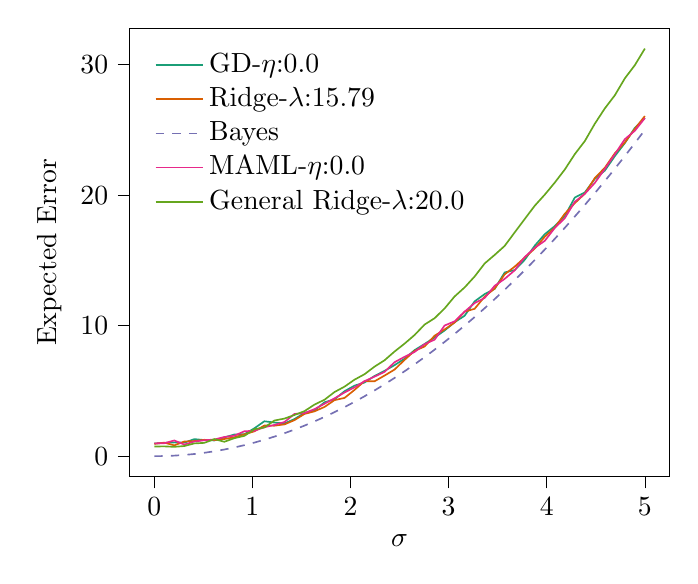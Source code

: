 % This file was created with tikzplotlib v0.10.1.
\begin{tikzpicture}

\definecolor{chocolate217952}{RGB}{217,95,2}
\definecolor{darkcyan27158119}{RGB}{27,158,119}
\definecolor{darkgray176}{RGB}{176,176,176}
\definecolor{deeppink23141138}{RGB}{231,41,138}
\definecolor{lightslategray117112179}{RGB}{117,112,179}
\definecolor{olivedrab10216630}{RGB}{102,166,30}

\begin{axis}[
legend cell align={left},
legend style={
  fill opacity=0.8,
  draw opacity=1,
  text opacity=1,
  at={(0.03,0.97)},
  anchor=north west,
  draw=none
},
tick align=outside,
tick pos=left,
x grid style={darkgray176},
xlabel={\(\displaystyle \sigma\)},
xmin=-0.25, xmax=5.25,
xtick style={color=black},
y grid style={darkgray176},
ylabel={Expected Error},
ymin=-1.561, ymax=32.79,
ytick style={color=black}
]
\addplot [semithick, darkcyan27158119]
table {%
0 0.971
0.102 1.017
0.204 1.055
0.306 1.035
0.408 1.307
0.51 1.236
0.612 1.204
0.714 1.439
0.816 1.66
0.918 1.68
1.02 2.136
1.122 2.675
1.224 2.576
1.327 2.505
1.429 2.845
1.531 3.316
1.633 3.505
1.735 4.13
1.837 4.353
1.939 4.979
2.041 5.405
2.143 5.643
2.245 6.147
2.347 6.537
2.449 6.977
2.551 7.468
2.653 8.123
2.755 8.598
2.857 9.091
2.959 9.629
3.061 10.26
3.163 10.762
3.265 11.861
3.367 12.419
3.469 12.816
3.571 14.075
3.673 14.262
3.776 15.047
3.878 16.132
3.98 17.01
4.082 17.63
4.184 18.401
4.286 19.817
4.388 20.207
4.49 21.247
4.592 21.883
4.694 22.991
4.796 23.988
4.898 25.159
5 25.906
};
\addlegendentry{GD-$\eta$:0.0}
\addplot [semithick, chocolate217952]
table {%
0 0.942
0.102 1.037
0.204 0.829
0.306 1.123
0.408 1.16
0.51 1.253
0.612 1.228
0.714 1.316
0.816 1.448
0.918 1.673
1.02 1.904
1.122 2.349
1.224 2.336
1.327 2.435
1.429 2.763
1.531 3.236
1.633 3.435
1.735 3.772
1.837 4.295
1.939 4.463
2.041 5.079
2.143 5.75
2.245 5.737
2.347 6.177
2.449 6.638
2.551 7.376
2.653 8.069
2.755 8.402
2.857 9.231
2.959 9.709
3.061 10.242
3.163 11.07
3.265 11.293
3.367 12.22
3.469 12.846
3.571 13.93
3.673 14.523
3.776 15.225
3.878 15.908
3.98 16.816
4.082 17.517
4.184 18.578
4.286 19.385
4.388 20.111
4.49 21.309
4.592 22.101
4.694 23.207
4.796 24.036
4.898 25.083
5 26.061
};
\addlegendentry{Ridge-$\lambda$:15.79}
\addplot [semithick, lightslategray117112179, dashed]
table {%
0 0
0.102 0.01
0.204 0.042
0.306 0.094
0.408 0.167
0.51 0.26
0.612 0.375
0.714 0.51
0.816 0.666
0.918 0.843
1.02 1.041
1.122 1.26
1.224 1.499
1.327 1.759
1.429 2.04
1.531 2.342
1.633 2.665
1.735 3.009
1.837 3.373
1.939 3.758
2.041 4.164
2.143 4.591
2.245 5.038
2.347 5.507
2.449 5.996
2.551 6.506
2.653 7.037
2.755 7.589
2.857 8.161
2.959 8.755
3.061 9.369
3.163 10.004
3.265 10.66
3.367 11.337
3.469 12.034
3.571 12.752
3.673 13.491
3.776 14.251
3.878 15.032
3.98 15.834
4.082 16.656
4.184 17.499
4.286 18.363
4.388 19.248
4.49 20.154
4.592 21.08
4.694 22.028
4.796 22.996
4.898 23.985
5 24.995
};
\addlegendentry{Bayes}
\addplot [semithick, deeppink23141138]
table {%
0 0.981
0.102 0.993
0.204 1.204
0.306 0.887
0.408 1.121
0.51 1.219
0.612 1.275
0.714 1.469
0.816 1.57
0.918 1.908
1.02 1.945
1.122 2.218
1.224 2.392
1.327 2.619
1.429 3.237
1.531 3.298
1.633 3.606
1.735 4.019
1.837 4.433
1.939 4.879
2.041 5.273
2.143 5.747
2.245 6.095
2.347 6.458
2.449 7.201
2.551 7.613
2.653 7.987
2.755 8.582
2.857 8.927
2.959 10.012
3.061 10.333
3.163 11.073
3.265 11.731
3.367 12.122
3.469 13.053
3.571 13.585
3.673 14.237
3.776 15.26
3.878 15.967
3.98 16.5
4.082 17.489
4.184 18.237
4.286 19.493
4.388 20.101
4.49 20.939
4.592 22.013
4.694 23.132
4.796 24.289
4.898 24.933
5 25.903
};
\addlegendentry{MAML-$\eta$:0.0}
\addplot [semithick, olivedrab10216630]
table {%
0 0.742
0.102 0.751
0.204 0.715
0.306 0.777
0.408 0.977
0.51 1.02
0.612 1.308
0.714 1.103
0.816 1.379
0.918 1.557
1.02 2.065
1.122 2.198
1.224 2.73
1.327 2.882
1.429 3.157
1.531 3.452
1.633 3.953
1.735 4.325
1.837 4.915
1.939 5.327
2.041 5.863
2.143 6.28
2.245 6.862
2.347 7.35
2.449 8.019
2.551 8.624
2.653 9.284
2.755 10.084
2.857 10.571
2.959 11.32
3.061 12.239
3.163 12.929
3.265 13.767
3.367 14.764
3.469 15.42
3.571 16.11
3.673 17.142
3.776 18.176
3.878 19.192
3.98 20.04
4.082 20.963
4.184 21.965
4.286 23.143
4.388 24.143
4.49 25.474
4.592 26.646
4.694 27.652
4.796 28.949
4.898 29.96
5 31.229
};
\addlegendentry{General Ridge-$\lambda$:20.0}
\end{axis}

\end{tikzpicture}
